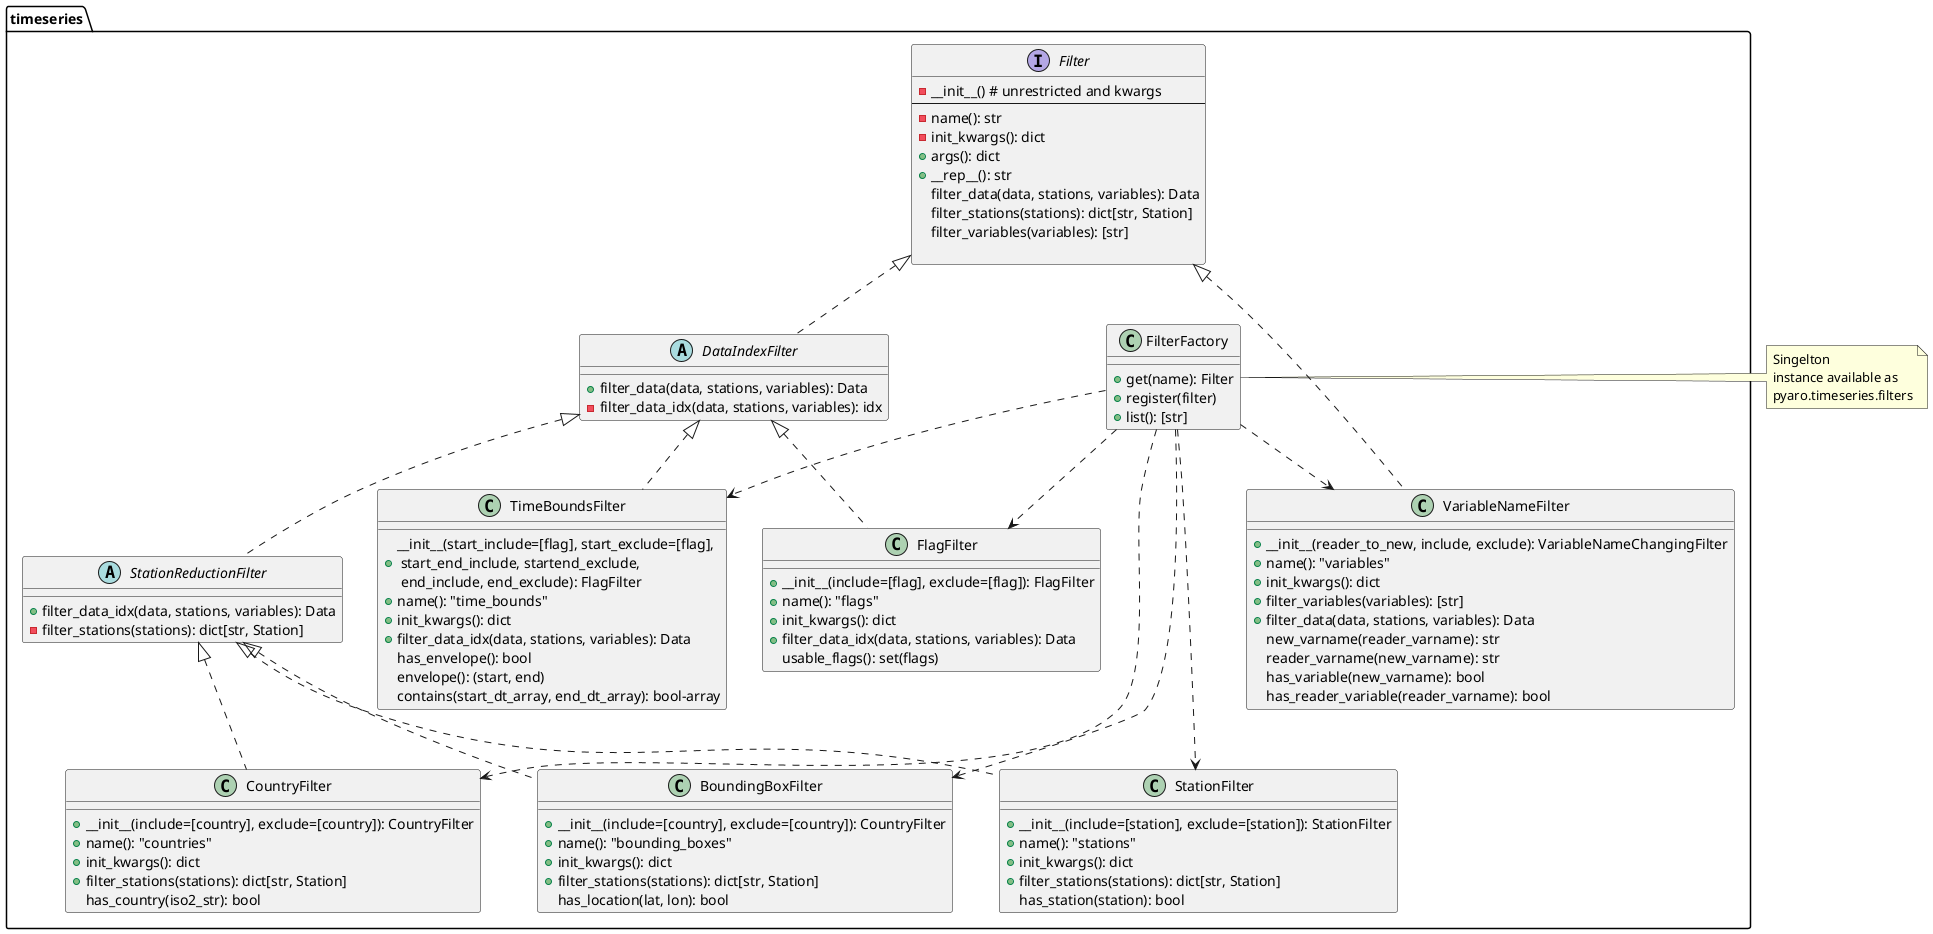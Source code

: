 @startuml Filter

class timeseries.FilterFactory {
    +get(name): Filter
    +register(filter)
    +list(): [str]
}
note right of timeseries.FilterFactory
  Singelton
  instance available as
  pyaro.timeseries.filters
end note

interface timeseries.Filter {
  - __init__() # unrestricted and kwargs
  --
  - name(): str
  - init_kwargs(): dict
  + args(): dict
  + __rep__(): str
   filter_data(data, stations, variables): Data
   filter_stations(stations): dict[str, Station]
   filter_variables(variables): [str]

}

class timeseries.VariableNameFilter {
  + __init__(reader_to_new, include, exclude): VariableNameChangingFilter
  + name(): "variables"
  + init_kwargs(): dict
  + filter_variables(variables): [str]
  + filter_data(data, stations, variables): Data
    new_varname(reader_varname): str
    reader_varname(new_varname): str
    has_variable(new_varname): bool
    has_reader_variable(reader_varname): bool
}

abstract class timeseries.DataIndexFilter {
  + filter_data(data, stations, variables): Data
  - filter_data_idx(data, stations, variables): idx
}


abstract class timeseries.StationReductionFilter {
  + filter_data_idx(data, stations, variables): Data
  - filter_stations(stations): dict[str, Station]
}

class timeseries.StationFilter {
  + __init__(include=[station], exclude=[station]): StationFilter
  + name(): "stations"
  + init_kwargs(): dict
  + filter_stations(stations): dict[str, Station]
  has_station(station): bool
}

class timeseries.CountryFilter {
  + __init__(include=[country], exclude=[country]): CountryFilter
  + name(): "countries"
  + init_kwargs(): dict
  + filter_stations(stations): dict[str, Station]
  has_country(iso2_str): bool
}

class timeseries.BoundingBoxFilter {
  + __init__(include=[country], exclude=[country]): CountryFilter
  + name(): "bounding_boxes"
  + init_kwargs(): dict
  + filter_stations(stations): dict[str, Station]
  has_location(lat, lon): bool
}

class timeseries.TimeBoundsFilter {
  + __init__(start_include=[flag], start_exclude=[flag],\n start_end_include, startend_exclude,\n end_include, end_exclude): FlagFilter
  + name(): "time_bounds"
  + init_kwargs(): dict
  + filter_data_idx(data, stations, variables): Data
  has_envelope(): bool
  envelope(): (start, end)
  contains(start_dt_array, end_dt_array): bool-array
}


class timeseries.FlagFilter {
  + __init__(include=[flag], exclude=[flag]): FlagFilter
  + name(): "flags"
  + init_kwargs(): dict
  + filter_data_idx(data, stations, variables): Data
  usable_flags(): set(flags)
}


timeseries.Filter <|.. timeseries.VariableNameFilter
timeseries.Filter <|.. timeseries.DataIndexFilter
timeseries.DataIndexFilter <|.. timeseries.StationReductionFilter
timeseries.StationReductionFilter <|.. timeseries.StationFilter
timeseries.StationReductionFilter <|.. timeseries.CountryFilter
timeseries.StationReductionFilter <|.. timeseries.BoundingBoxFilter
timeseries.DataIndexFilter <|.. timeseries.TimeBoundsFilter
timeseries.DataIndexFilter <|.. timeseries.FlagFilter

timeseries.FilterFactory ..> timeseries.VariableNameFilter
timeseries.FilterFactory ..> timeseries.StationFilter
timeseries.FilterFactory ..> timeseries.CountryFilter
timeseries.FilterFactory ..> timeseries.BoundingBoxFilter
timeseries.FilterFactory ..> timeseries.TimeBoundsFilter
timeseries.FilterFactory ..> timeseries.FlagFilter
